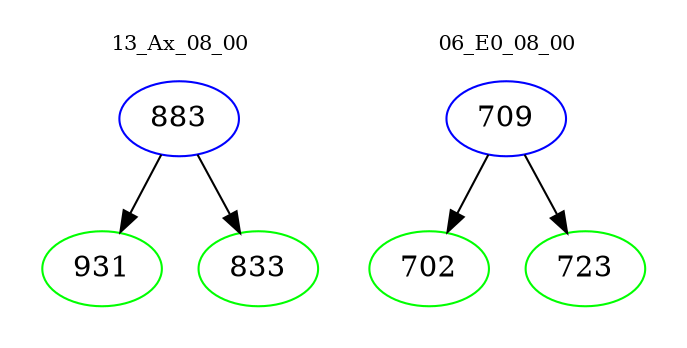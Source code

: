 digraph{
subgraph cluster_0 {
color = white
label = "13_Ax_08_00";
fontsize=10;
T0_883 [label="883", color="blue"]
T0_883 -> T0_931 [color="black"]
T0_931 [label="931", color="green"]
T0_883 -> T0_833 [color="black"]
T0_833 [label="833", color="green"]
}
subgraph cluster_1 {
color = white
label = "06_E0_08_00";
fontsize=10;
T1_709 [label="709", color="blue"]
T1_709 -> T1_702 [color="black"]
T1_702 [label="702", color="green"]
T1_709 -> T1_723 [color="black"]
T1_723 [label="723", color="green"]
}
}
